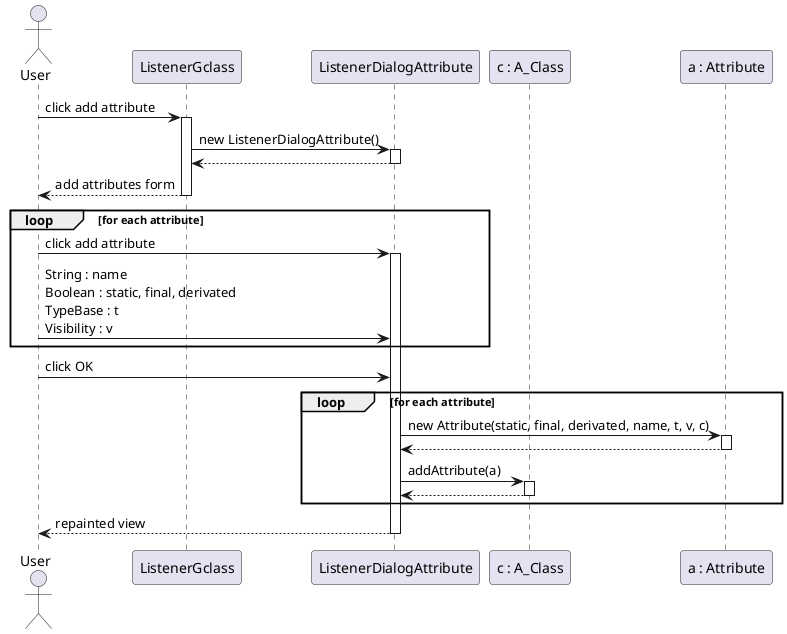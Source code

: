 @startuml

    actor User as u
    participant ListenerGclass as lgc
    participant ListenerDialogAttribute as lda
    participant "c : A_Class" as c
    participant "a : Attribute" as at

    u -> lgc: click add attribute
    activate lgc

    lgc -> lda: new ListenerDialogAttribute()
    activate lda
    lda --> lgc
    deactivate lda

    lgc --> u: add attributes form
    deactivate lgc

    loop for each attribute
        u -> lda: click add attribute
        activate lda
        u -> lda: String : name\nBoolean : static, final, derivated\nTypeBase : t\nVisibility : v
    end

    u -> lda: click OK

    loop for each attribute
        lda -> at: new Attribute(static, final, derivated, name, t, v, c)
        activate at
        at --> lda
        deactivate at
        lda -> c: addAttribute(a)
        activate c
        c --> lda
        deactivate c
    end

    lda --> u: repainted view
    deactivate lda
@enduml